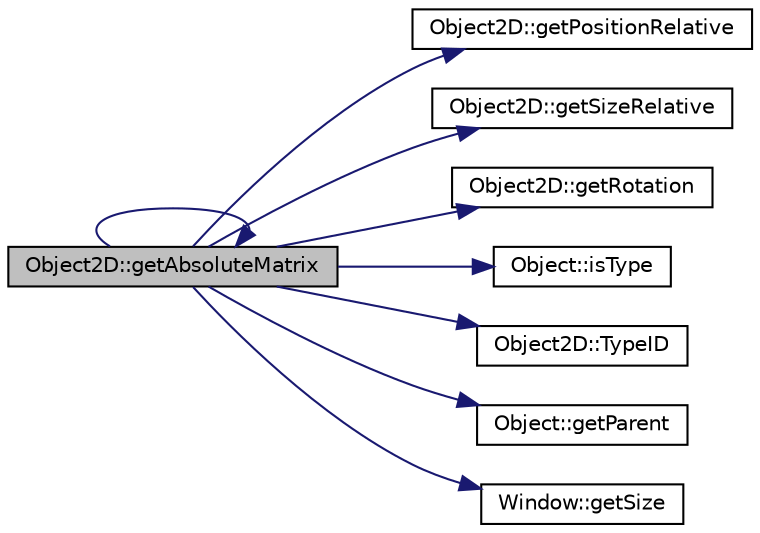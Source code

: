 digraph "Object2D::getAbsoluteMatrix"
{
  edge [fontname="Helvetica",fontsize="10",labelfontname="Helvetica",labelfontsize="10"];
  node [fontname="Helvetica",fontsize="10",shape=record];
  rankdir="LR";
  Node1 [label="Object2D::getAbsoluteMatrix",height=0.2,width=0.4,color="black", fillcolor="grey75", style="filled", fontcolor="black"];
  Node1 -> Node2 [color="midnightblue",fontsize="10",style="solid",fontname="Helvetica"];
  Node2 [label="Object2D::getPositionRelative",height=0.2,width=0.4,color="black", fillcolor="white", style="filled",URL="$class_object2_d.html#adfb9c1e4341bcb6da8e8cc58ac8cbebf"];
  Node1 -> Node3 [color="midnightblue",fontsize="10",style="solid",fontname="Helvetica"];
  Node3 [label="Object2D::getSizeRelative",height=0.2,width=0.4,color="black", fillcolor="white", style="filled",URL="$class_object2_d.html#a3f49cc83834fda1b03e2d21e2c95a40d"];
  Node1 -> Node4 [color="midnightblue",fontsize="10",style="solid",fontname="Helvetica"];
  Node4 [label="Object2D::getRotation",height=0.2,width=0.4,color="black", fillcolor="white", style="filled",URL="$class_object2_d.html#a0e9eaf08f3654c318397905feadfcd09"];
  Node1 -> Node5 [color="midnightblue",fontsize="10",style="solid",fontname="Helvetica"];
  Node5 [label="Object::isType",height=0.2,width=0.4,color="black", fillcolor="white", style="filled",URL="$class_object.html#aacbe0d82f8b9da6a614589bfeb107207"];
  Node1 -> Node6 [color="midnightblue",fontsize="10",style="solid",fontname="Helvetica"];
  Node6 [label="Object2D::TypeID",height=0.2,width=0.4,color="black", fillcolor="white", style="filled",URL="$class_object2_d.html#af0e13f6c541ce400f2e8f353c4d7c5c6"];
  Node1 -> Node7 [color="midnightblue",fontsize="10",style="solid",fontname="Helvetica"];
  Node7 [label="Object::getParent",height=0.2,width=0.4,color="black", fillcolor="white", style="filled",URL="$class_object.html#adf49dfc9ded6c7b527c40518bf8e7565"];
  Node1 -> Node1 [color="midnightblue",fontsize="10",style="solid",fontname="Helvetica"];
  Node1 -> Node8 [color="midnightblue",fontsize="10",style="solid",fontname="Helvetica"];
  Node8 [label="Window::getSize",height=0.2,width=0.4,color="black", fillcolor="white", style="filled",URL="$class_window.html#afae7388a5128de3afc9d8a164b12bae6"];
}
